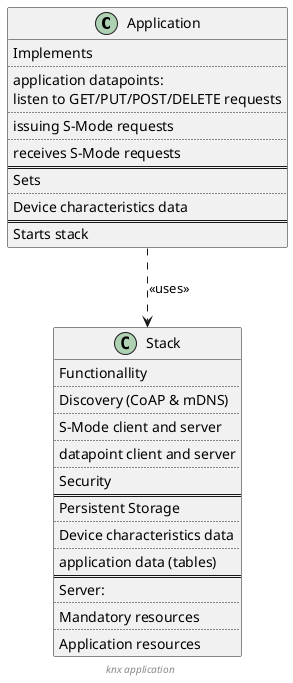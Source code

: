 @startuml
skinparam componentStyle rectangle

class Application {
  Implements
  ..
  application datapoints:
  listen to GET/PUT/POST/DELETE requests
  ..
  issuing S-Mode requests
  ..
  receives S-Mode requests
  ==
  Sets
  ..
  Device characteristics data
  ==
  Starts stack
}

class Stack {
  Functionallity
  ..
  Discovery (CoAP & mDNS)
  ..
  S-Mode client and server
  ..
  datapoint client and server
  ..
  Security  
  ==
  Persistent Storage
  ..
  Device characteristics data
  ..
  application data (tables)
  ==
  Server:
  ..
  Mandatory resources
  ..
  Application resources
}

Application ..> Stack : <<uses>>

footer //knx application//
@enduml
